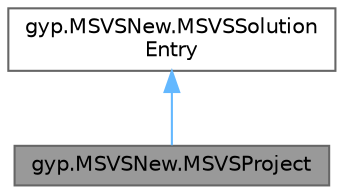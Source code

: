 digraph "gyp.MSVSNew.MSVSProject"
{
 // LATEX_PDF_SIZE
  bgcolor="transparent";
  edge [fontname=Helvetica,fontsize=10,labelfontname=Helvetica,labelfontsize=10];
  node [fontname=Helvetica,fontsize=10,shape=box,height=0.2,width=0.4];
  Node1 [id="Node000001",label="gyp.MSVSNew.MSVSProject",height=0.2,width=0.4,color="gray40", fillcolor="grey60", style="filled", fontcolor="black",tooltip=" "];
  Node2 -> Node1 [id="edge3_Node000001_Node000002",dir="back",color="steelblue1",style="solid",tooltip=" "];
  Node2 [id="Node000002",label="gyp.MSVSNew.MSVSSolution\lEntry",height=0.2,width=0.4,color="gray40", fillcolor="white", style="filled",URL="$classgyp_1_1_m_s_v_s_new_1_1_m_s_v_s_solution_entry.html",tooltip=" "];
}
